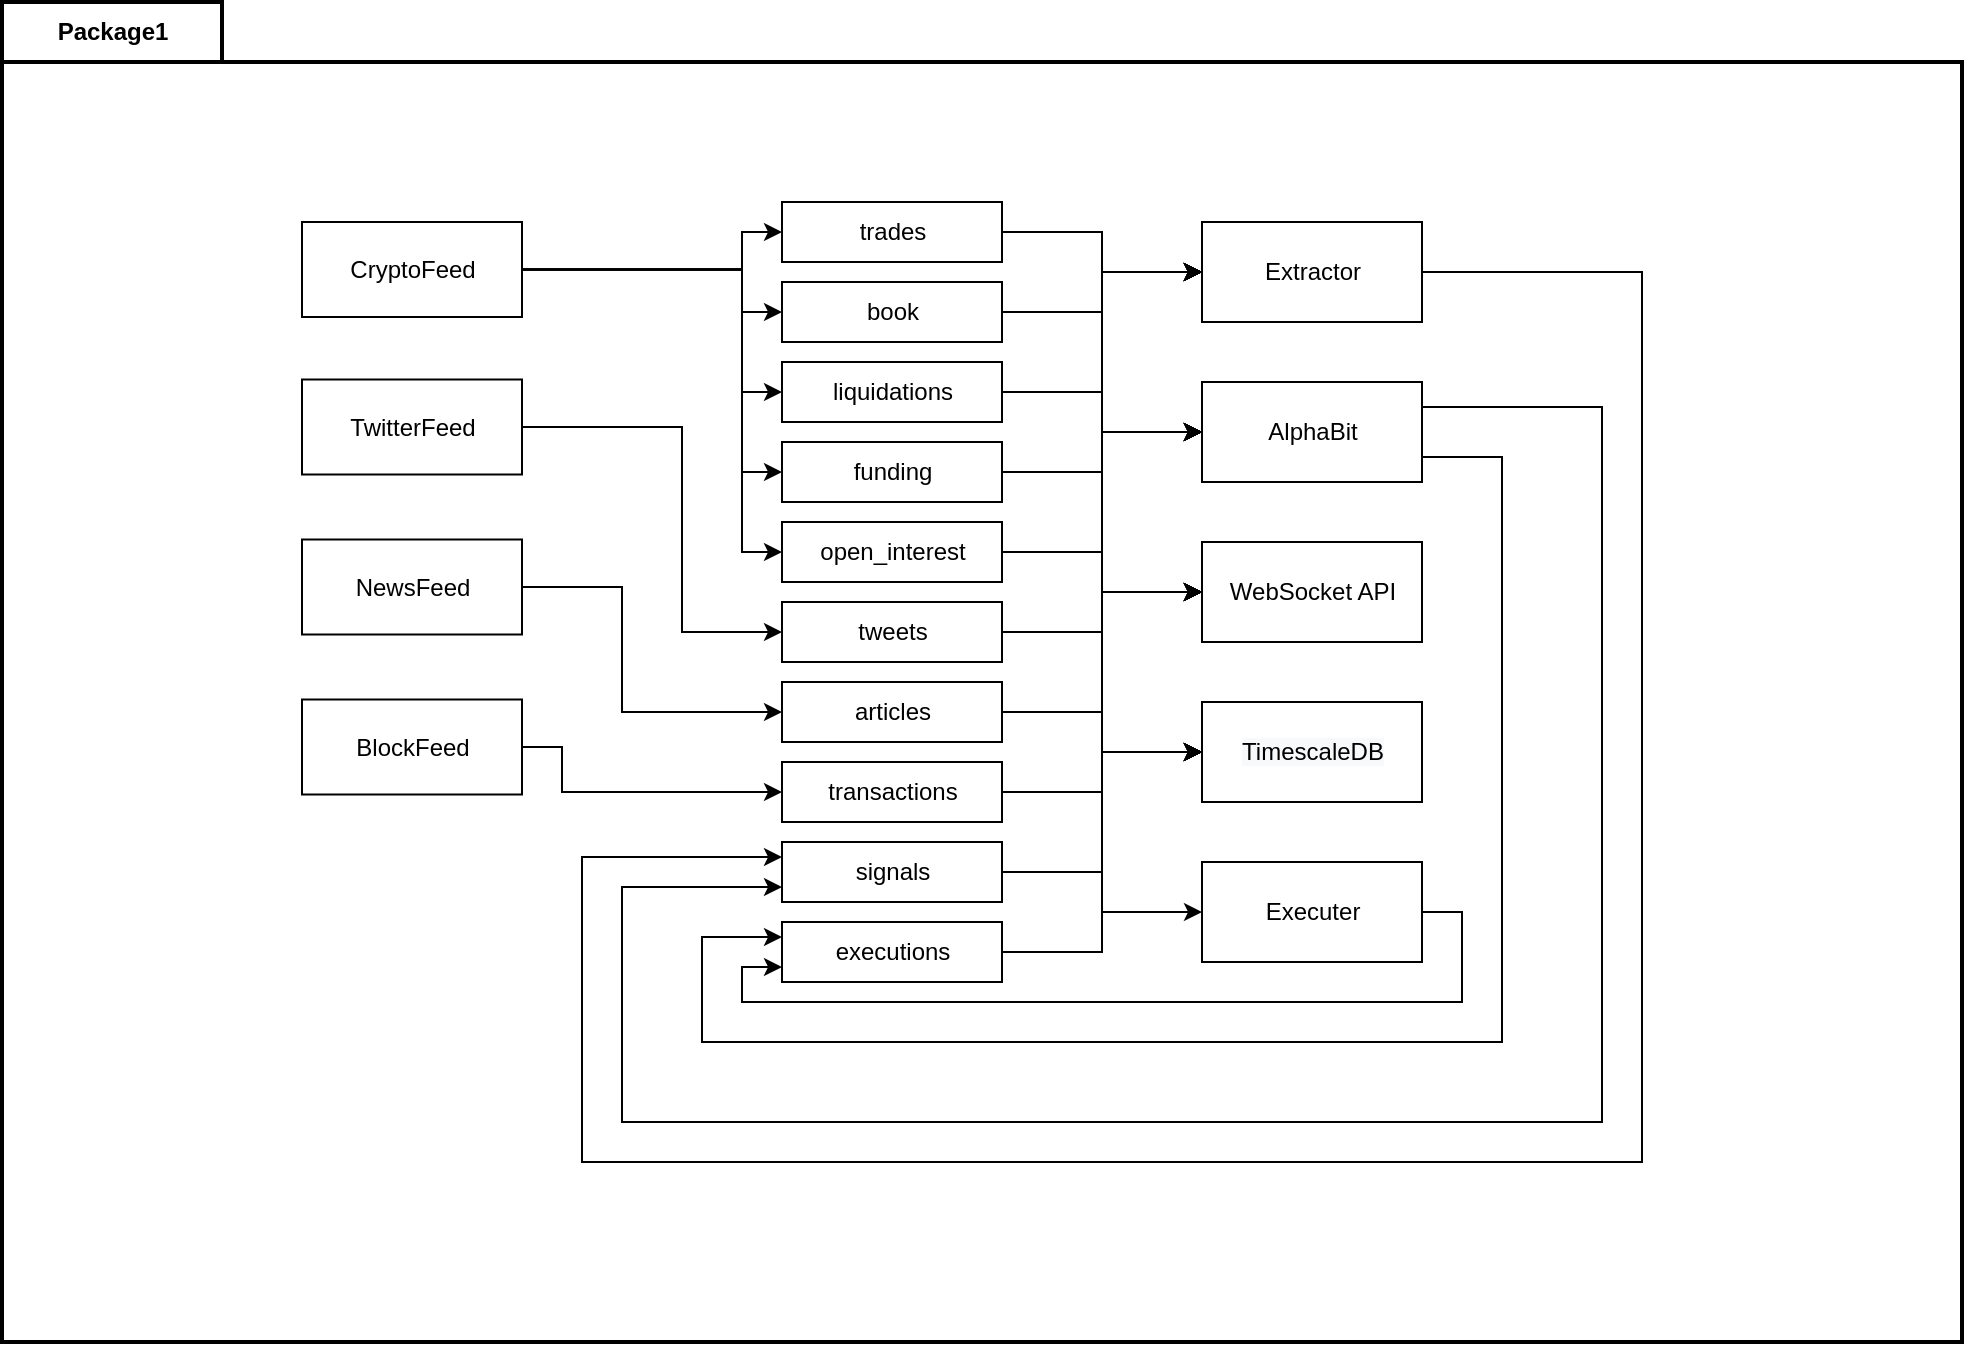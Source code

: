 <mxfile version="13.10.4" type="github">
  <diagram name="Page-1" id="b5b7bab2-c9e2-2cf4-8b2a-24fd1a2a6d21">
    <mxGraphModel dx="1972" dy="741" grid="1" gridSize="10" guides="1" tooltips="1" connect="1" arrows="1" fold="1" page="1" pageScale="1" pageWidth="827" pageHeight="1169" background="#ffffff" math="0" shadow="0">
      <root>
        <mxCell id="0" />
        <mxCell id="1" parent="0" />
        <mxCell id="SEqcekwWrwrfw8yZ3bpo-158" value="Package1" style="shape=folder;fontStyle=1;tabWidth=110;tabHeight=30;tabPosition=left;html=1;boundedLbl=1;labelInHeader=1;rounded=0;strokeColor=#000000;strokeWidth=2;fillColor=#FFFFFF;gradientColor=none;" vertex="1" parent="1">
          <mxGeometry x="-60" y="30" width="980" height="670" as="geometry" />
        </mxCell>
        <mxCell id="SEqcekwWrwrfw8yZ3bpo-76" value="" style="edgeStyle=orthogonalEdgeStyle;rounded=0;orthogonalLoop=1;jettySize=auto;html=1;entryX=0;entryY=0.5;entryDx=0;entryDy=0;" edge="1" parent="1" source="SEqcekwWrwrfw8yZ3bpo-44" target="SEqcekwWrwrfw8yZ3bpo-69">
          <mxGeometry relative="1" as="geometry">
            <mxPoint x="474" y="145" as="targetPoint" />
          </mxGeometry>
        </mxCell>
        <mxCell id="SEqcekwWrwrfw8yZ3bpo-78" value="" style="edgeStyle=orthogonalEdgeStyle;rounded=0;orthogonalLoop=1;jettySize=auto;html=1;entryX=0;entryY=0.5;entryDx=0;entryDy=0;" edge="1" parent="1" source="SEqcekwWrwrfw8yZ3bpo-36" target="SEqcekwWrwrfw8yZ3bpo-69">
          <mxGeometry relative="1" as="geometry">
            <mxPoint x="474" y="185" as="targetPoint" />
          </mxGeometry>
        </mxCell>
        <mxCell id="SEqcekwWrwrfw8yZ3bpo-80" value="" style="edgeStyle=orthogonalEdgeStyle;rounded=0;orthogonalLoop=1;jettySize=auto;html=1;entryX=0;entryY=0.5;entryDx=0;entryDy=0;" edge="1" parent="1" source="SEqcekwWrwrfw8yZ3bpo-59" target="SEqcekwWrwrfw8yZ3bpo-69">
          <mxGeometry relative="1" as="geometry">
            <mxPoint x="474" y="225" as="targetPoint" />
          </mxGeometry>
        </mxCell>
        <mxCell id="SEqcekwWrwrfw8yZ3bpo-82" value="" style="edgeStyle=orthogonalEdgeStyle;rounded=0;orthogonalLoop=1;jettySize=auto;html=1;entryX=0;entryY=0.5;entryDx=0;entryDy=0;" edge="1" parent="1" source="SEqcekwWrwrfw8yZ3bpo-60" target="SEqcekwWrwrfw8yZ3bpo-69">
          <mxGeometry relative="1" as="geometry">
            <mxPoint x="474" y="265" as="targetPoint" />
          </mxGeometry>
        </mxCell>
        <mxCell id="SEqcekwWrwrfw8yZ3bpo-84" value="" style="edgeStyle=orthogonalEdgeStyle;rounded=0;orthogonalLoop=1;jettySize=auto;html=1;entryX=0;entryY=0.5;entryDx=0;entryDy=0;" edge="1" parent="1" source="SEqcekwWrwrfw8yZ3bpo-61" target="SEqcekwWrwrfw8yZ3bpo-69">
          <mxGeometry relative="1" as="geometry">
            <mxPoint x="474" y="305" as="targetPoint" />
          </mxGeometry>
        </mxCell>
        <mxCell id="SEqcekwWrwrfw8yZ3bpo-86" value="" style="edgeStyle=orthogonalEdgeStyle;rounded=0;orthogonalLoop=1;jettySize=auto;html=1;entryX=0;entryY=0.5;entryDx=0;entryDy=0;" edge="1" parent="1" source="SEqcekwWrwrfw8yZ3bpo-37" target="SEqcekwWrwrfw8yZ3bpo-69">
          <mxGeometry relative="1" as="geometry">
            <mxPoint x="474" y="345" as="targetPoint" />
          </mxGeometry>
        </mxCell>
        <mxCell id="SEqcekwWrwrfw8yZ3bpo-88" value="" style="edgeStyle=orthogonalEdgeStyle;rounded=0;orthogonalLoop=1;jettySize=auto;html=1;entryX=0;entryY=0.5;entryDx=0;entryDy=0;" edge="1" parent="1" source="SEqcekwWrwrfw8yZ3bpo-38" target="SEqcekwWrwrfw8yZ3bpo-69">
          <mxGeometry relative="1" as="geometry">
            <mxPoint x="474" y="385" as="targetPoint" />
          </mxGeometry>
        </mxCell>
        <mxCell id="SEqcekwWrwrfw8yZ3bpo-90" value="" style="edgeStyle=orthogonalEdgeStyle;rounded=0;orthogonalLoop=1;jettySize=auto;html=1;entryX=0;entryY=0.5;entryDx=0;entryDy=0;" edge="1" parent="1" source="SEqcekwWrwrfw8yZ3bpo-39" target="SEqcekwWrwrfw8yZ3bpo-69">
          <mxGeometry relative="1" as="geometry">
            <mxPoint x="474" y="425" as="targetPoint" />
          </mxGeometry>
        </mxCell>
        <mxCell id="SEqcekwWrwrfw8yZ3bpo-92" value="" style="edgeStyle=orthogonalEdgeStyle;rounded=0;orthogonalLoop=1;jettySize=auto;html=1;entryX=0;entryY=0.5;entryDx=0;entryDy=0;" edge="1" parent="1" source="SEqcekwWrwrfw8yZ3bpo-41" target="SEqcekwWrwrfw8yZ3bpo-69">
          <mxGeometry relative="1" as="geometry">
            <mxPoint x="474" y="465" as="targetPoint" />
          </mxGeometry>
        </mxCell>
        <mxCell id="SEqcekwWrwrfw8yZ3bpo-96" value="" style="edgeStyle=orthogonalEdgeStyle;rounded=0;orthogonalLoop=1;jettySize=auto;html=1;entryX=0;entryY=0.5;entryDx=0;entryDy=0;" edge="1" parent="1" source="SEqcekwWrwrfw8yZ3bpo-71" target="SEqcekwWrwrfw8yZ3bpo-23">
          <mxGeometry relative="1" as="geometry">
            <mxPoint x="474" y="505" as="targetPoint" />
            <Array as="points">
              <mxPoint x="490" y="505" />
              <mxPoint x="490" y="485" />
            </Array>
          </mxGeometry>
        </mxCell>
        <mxCell id="SEqcekwWrwrfw8yZ3bpo-101" value="" style="edgeStyle=orthogonalEdgeStyle;rounded=0;orthogonalLoop=1;jettySize=auto;html=1;entryX=0;entryY=0.5;entryDx=0;entryDy=0;exitX=1;exitY=0.5;exitDx=0;exitDy=0;" edge="1" parent="1" source="SEqcekwWrwrfw8yZ3bpo-44" target="SEqcekwWrwrfw8yZ3bpo-68">
          <mxGeometry relative="1" as="geometry">
            <mxPoint x="404" y="155" as="sourcePoint" />
            <mxPoint x="630" y="255" as="targetPoint" />
          </mxGeometry>
        </mxCell>
        <mxCell id="SEqcekwWrwrfw8yZ3bpo-102" value="" style="edgeStyle=orthogonalEdgeStyle;rounded=0;orthogonalLoop=1;jettySize=auto;html=1;entryX=0;entryY=0.5;entryDx=0;entryDy=0;exitX=1;exitY=0.5;exitDx=0;exitDy=0;" edge="1" parent="1" source="SEqcekwWrwrfw8yZ3bpo-36" target="SEqcekwWrwrfw8yZ3bpo-68">
          <mxGeometry relative="1" as="geometry">
            <mxPoint x="414" y="165" as="sourcePoint" />
            <mxPoint x="640" y="265" as="targetPoint" />
          </mxGeometry>
        </mxCell>
        <mxCell id="SEqcekwWrwrfw8yZ3bpo-103" value="" style="edgeStyle=orthogonalEdgeStyle;rounded=0;orthogonalLoop=1;jettySize=auto;html=1;entryX=0;entryY=0.5;entryDx=0;entryDy=0;exitX=1;exitY=0.5;exitDx=0;exitDy=0;" edge="1" parent="1" source="SEqcekwWrwrfw8yZ3bpo-59" target="SEqcekwWrwrfw8yZ3bpo-68">
          <mxGeometry relative="1" as="geometry">
            <mxPoint x="470" y="240" as="sourcePoint" />
            <mxPoint x="650" y="275" as="targetPoint" />
          </mxGeometry>
        </mxCell>
        <mxCell id="SEqcekwWrwrfw8yZ3bpo-104" value="" style="edgeStyle=orthogonalEdgeStyle;rounded=0;orthogonalLoop=1;jettySize=auto;html=1;entryX=0;entryY=0.5;entryDx=0;entryDy=0;exitX=1;exitY=0.5;exitDx=0;exitDy=0;" edge="1" parent="1" source="SEqcekwWrwrfw8yZ3bpo-60" target="SEqcekwWrwrfw8yZ3bpo-68">
          <mxGeometry relative="1" as="geometry">
            <mxPoint x="434" y="185" as="sourcePoint" />
            <mxPoint x="660" y="285" as="targetPoint" />
          </mxGeometry>
        </mxCell>
        <mxCell id="SEqcekwWrwrfw8yZ3bpo-105" value="" style="edgeStyle=orthogonalEdgeStyle;rounded=0;orthogonalLoop=1;jettySize=auto;html=1;entryX=0;entryY=0.5;entryDx=0;entryDy=0;exitX=1;exitY=0.5;exitDx=0;exitDy=0;" edge="1" parent="1" source="SEqcekwWrwrfw8yZ3bpo-61" target="SEqcekwWrwrfw8yZ3bpo-68">
          <mxGeometry relative="1" as="geometry">
            <mxPoint x="444" y="195" as="sourcePoint" />
            <mxPoint x="670" y="295" as="targetPoint" />
          </mxGeometry>
        </mxCell>
        <mxCell id="SEqcekwWrwrfw8yZ3bpo-106" value="" style="edgeStyle=orthogonalEdgeStyle;rounded=0;orthogonalLoop=1;jettySize=auto;html=1;entryX=0;entryY=0.5;entryDx=0;entryDy=0;exitX=1;exitY=0.5;exitDx=0;exitDy=0;" edge="1" parent="1" source="SEqcekwWrwrfw8yZ3bpo-37" target="SEqcekwWrwrfw8yZ3bpo-68">
          <mxGeometry relative="1" as="geometry">
            <mxPoint x="454" y="205" as="sourcePoint" />
            <mxPoint x="680" y="305" as="targetPoint" />
          </mxGeometry>
        </mxCell>
        <mxCell id="SEqcekwWrwrfw8yZ3bpo-107" value="" style="edgeStyle=orthogonalEdgeStyle;rounded=0;orthogonalLoop=1;jettySize=auto;html=1;entryX=0;entryY=0.5;entryDx=0;entryDy=0;exitX=1;exitY=0.5;exitDx=0;exitDy=0;" edge="1" parent="1" source="SEqcekwWrwrfw8yZ3bpo-37" target="SEqcekwWrwrfw8yZ3bpo-68">
          <mxGeometry relative="1" as="geometry">
            <mxPoint x="540" y="360" as="sourcePoint" />
            <mxPoint x="690" y="315" as="targetPoint" />
          </mxGeometry>
        </mxCell>
        <mxCell id="SEqcekwWrwrfw8yZ3bpo-108" value="" style="edgeStyle=orthogonalEdgeStyle;rounded=0;orthogonalLoop=1;jettySize=auto;html=1;entryX=0;entryY=0.5;entryDx=0;entryDy=0;exitX=1;exitY=0.5;exitDx=0;exitDy=0;" edge="1" parent="1" source="SEqcekwWrwrfw8yZ3bpo-38" target="SEqcekwWrwrfw8yZ3bpo-68">
          <mxGeometry relative="1" as="geometry">
            <mxPoint x="474" y="225" as="sourcePoint" />
            <mxPoint x="700" y="325" as="targetPoint" />
          </mxGeometry>
        </mxCell>
        <mxCell id="SEqcekwWrwrfw8yZ3bpo-109" value="" style="edgeStyle=orthogonalEdgeStyle;rounded=0;orthogonalLoop=1;jettySize=auto;html=1;entryX=0;entryY=0.5;entryDx=0;entryDy=0;exitX=1;exitY=0.5;exitDx=0;exitDy=0;" edge="1" parent="1" source="SEqcekwWrwrfw8yZ3bpo-39" target="SEqcekwWrwrfw8yZ3bpo-68">
          <mxGeometry relative="1" as="geometry">
            <mxPoint x="484" y="235" as="sourcePoint" />
            <mxPoint x="710" y="335" as="targetPoint" />
          </mxGeometry>
        </mxCell>
        <mxCell id="SEqcekwWrwrfw8yZ3bpo-110" value="" style="edgeStyle=orthogonalEdgeStyle;rounded=0;orthogonalLoop=1;jettySize=auto;html=1;entryX=0;entryY=0.5;entryDx=0;entryDy=0;exitX=1;exitY=0.5;exitDx=0;exitDy=0;" edge="1" parent="1" source="SEqcekwWrwrfw8yZ3bpo-41" target="SEqcekwWrwrfw8yZ3bpo-68">
          <mxGeometry relative="1" as="geometry">
            <mxPoint x="404" y="435" as="sourcePoint" />
            <mxPoint x="630" y="175" as="targetPoint" />
          </mxGeometry>
        </mxCell>
        <mxCell id="SEqcekwWrwrfw8yZ3bpo-111" value="" style="edgeStyle=orthogonalEdgeStyle;rounded=0;orthogonalLoop=1;jettySize=auto;html=1;entryX=0;entryY=0.5;entryDx=0;entryDy=0;exitX=1;exitY=0.5;exitDx=0;exitDy=0;" edge="1" parent="1" source="SEqcekwWrwrfw8yZ3bpo-44" target="SEqcekwWrwrfw8yZ3bpo-31">
          <mxGeometry relative="1" as="geometry">
            <mxPoint x="404" y="155" as="sourcePoint" />
            <mxPoint x="630" y="175" as="targetPoint" />
          </mxGeometry>
        </mxCell>
        <mxCell id="SEqcekwWrwrfw8yZ3bpo-112" value="" style="edgeStyle=orthogonalEdgeStyle;rounded=0;orthogonalLoop=1;jettySize=auto;html=1;entryX=0;entryY=0.5;entryDx=0;entryDy=0;exitX=1;exitY=0.5;exitDx=0;exitDy=0;" edge="1" parent="1" source="SEqcekwWrwrfw8yZ3bpo-36" target="SEqcekwWrwrfw8yZ3bpo-31">
          <mxGeometry relative="1" as="geometry">
            <mxPoint x="414" y="165" as="sourcePoint" />
            <mxPoint x="640" y="185" as="targetPoint" />
          </mxGeometry>
        </mxCell>
        <mxCell id="SEqcekwWrwrfw8yZ3bpo-113" value="" style="edgeStyle=orthogonalEdgeStyle;rounded=0;orthogonalLoop=1;jettySize=auto;html=1;entryX=0;entryY=0.5;entryDx=0;entryDy=0;exitX=1;exitY=0.5;exitDx=0;exitDy=0;" edge="1" parent="1" source="SEqcekwWrwrfw8yZ3bpo-59" target="SEqcekwWrwrfw8yZ3bpo-31">
          <mxGeometry relative="1" as="geometry">
            <mxPoint x="424" y="175" as="sourcePoint" />
            <mxPoint x="650" y="195" as="targetPoint" />
          </mxGeometry>
        </mxCell>
        <mxCell id="SEqcekwWrwrfw8yZ3bpo-114" value="" style="edgeStyle=orthogonalEdgeStyle;rounded=0;orthogonalLoop=1;jettySize=auto;html=1;entryX=0;entryY=0.5;entryDx=0;entryDy=0;exitX=1;exitY=0.5;exitDx=0;exitDy=0;" edge="1" parent="1" source="SEqcekwWrwrfw8yZ3bpo-60" target="SEqcekwWrwrfw8yZ3bpo-31">
          <mxGeometry relative="1" as="geometry">
            <mxPoint x="434" y="185" as="sourcePoint" />
            <mxPoint x="660" y="205" as="targetPoint" />
          </mxGeometry>
        </mxCell>
        <mxCell id="SEqcekwWrwrfw8yZ3bpo-115" value="" style="edgeStyle=orthogonalEdgeStyle;rounded=0;orthogonalLoop=1;jettySize=auto;html=1;entryX=0;entryY=0.5;entryDx=0;entryDy=0;exitX=1;exitY=0.5;exitDx=0;exitDy=0;" edge="1" parent="1" source="SEqcekwWrwrfw8yZ3bpo-61" target="SEqcekwWrwrfw8yZ3bpo-31">
          <mxGeometry relative="1" as="geometry">
            <mxPoint x="444" y="195" as="sourcePoint" />
            <mxPoint x="670" y="215" as="targetPoint" />
          </mxGeometry>
        </mxCell>
        <mxCell id="SEqcekwWrwrfw8yZ3bpo-116" value="" style="edgeStyle=orthogonalEdgeStyle;rounded=0;orthogonalLoop=1;jettySize=auto;html=1;entryX=0;entryY=0.5;entryDx=0;entryDy=0;exitX=1;exitY=0.5;exitDx=0;exitDy=0;" edge="1" parent="1" source="SEqcekwWrwrfw8yZ3bpo-37" target="SEqcekwWrwrfw8yZ3bpo-31">
          <mxGeometry relative="1" as="geometry">
            <mxPoint x="454" y="205" as="sourcePoint" />
            <mxPoint x="680" y="225" as="targetPoint" />
          </mxGeometry>
        </mxCell>
        <mxCell id="SEqcekwWrwrfw8yZ3bpo-117" value="" style="edgeStyle=orthogonalEdgeStyle;rounded=0;orthogonalLoop=1;jettySize=auto;html=1;entryX=0;entryY=0.5;entryDx=0;entryDy=0;exitX=1;exitY=0.5;exitDx=0;exitDy=0;" edge="1" parent="1" source="SEqcekwWrwrfw8yZ3bpo-38" target="SEqcekwWrwrfw8yZ3bpo-31">
          <mxGeometry relative="1" as="geometry">
            <mxPoint x="464" y="215" as="sourcePoint" />
            <mxPoint x="690" y="235" as="targetPoint" />
          </mxGeometry>
        </mxCell>
        <mxCell id="SEqcekwWrwrfw8yZ3bpo-118" value="" style="edgeStyle=orthogonalEdgeStyle;rounded=0;orthogonalLoop=1;jettySize=auto;html=1;entryX=0;entryY=0.5;entryDx=0;entryDy=0;exitX=1;exitY=0.5;exitDx=0;exitDy=0;" edge="1" parent="1" source="SEqcekwWrwrfw8yZ3bpo-39" target="SEqcekwWrwrfw8yZ3bpo-31">
          <mxGeometry relative="1" as="geometry">
            <mxPoint x="474" y="225" as="sourcePoint" />
            <mxPoint x="700" y="245" as="targetPoint" />
          </mxGeometry>
        </mxCell>
        <mxCell id="SEqcekwWrwrfw8yZ3bpo-119" value="" style="edgeStyle=orthogonalEdgeStyle;rounded=0;orthogonalLoop=1;jettySize=auto;html=1;entryX=0;entryY=0.5;entryDx=0;entryDy=0;exitX=1;exitY=0.5;exitDx=0;exitDy=0;" edge="1" parent="1" source="SEqcekwWrwrfw8yZ3bpo-41" target="SEqcekwWrwrfw8yZ3bpo-31">
          <mxGeometry relative="1" as="geometry">
            <mxPoint x="484" y="235" as="sourcePoint" />
            <mxPoint x="710" y="255" as="targetPoint" />
          </mxGeometry>
        </mxCell>
        <mxCell id="SEqcekwWrwrfw8yZ3bpo-120" value="" style="edgeStyle=orthogonalEdgeStyle;rounded=0;orthogonalLoop=1;jettySize=auto;html=1;entryX=0;entryY=0.5;entryDx=0;entryDy=0;exitX=1;exitY=0.5;exitDx=0;exitDy=0;" edge="1" parent="1" source="SEqcekwWrwrfw8yZ3bpo-41" target="SEqcekwWrwrfw8yZ3bpo-22">
          <mxGeometry relative="1" as="geometry">
            <mxPoint x="404" y="475" as="sourcePoint" />
            <mxPoint x="630" y="335" as="targetPoint" />
          </mxGeometry>
        </mxCell>
        <mxCell id="SEqcekwWrwrfw8yZ3bpo-121" value="" style="edgeStyle=orthogonalEdgeStyle;rounded=0;orthogonalLoop=1;jettySize=auto;html=1;entryX=0;entryY=0.5;entryDx=0;entryDy=0;exitX=1;exitY=0.5;exitDx=0;exitDy=0;" edge="1" parent="1" source="SEqcekwWrwrfw8yZ3bpo-39" target="SEqcekwWrwrfw8yZ3bpo-22">
          <mxGeometry relative="1" as="geometry">
            <mxPoint x="414" y="485" as="sourcePoint" />
            <mxPoint x="640" y="345" as="targetPoint" />
          </mxGeometry>
        </mxCell>
        <mxCell id="SEqcekwWrwrfw8yZ3bpo-122" value="" style="edgeStyle=orthogonalEdgeStyle;rounded=0;orthogonalLoop=1;jettySize=auto;html=1;entryX=0;entryY=0.5;entryDx=0;entryDy=0;exitX=1;exitY=0.5;exitDx=0;exitDy=0;" edge="1" parent="1" source="SEqcekwWrwrfw8yZ3bpo-38" target="SEqcekwWrwrfw8yZ3bpo-22">
          <mxGeometry relative="1" as="geometry">
            <mxPoint x="424" y="495" as="sourcePoint" />
            <mxPoint x="650" y="355" as="targetPoint" />
          </mxGeometry>
        </mxCell>
        <mxCell id="SEqcekwWrwrfw8yZ3bpo-123" value="" style="edgeStyle=orthogonalEdgeStyle;rounded=0;orthogonalLoop=1;jettySize=auto;html=1;entryX=0;entryY=0.5;entryDx=0;entryDy=0;exitX=1;exitY=0.5;exitDx=0;exitDy=0;" edge="1" parent="1" source="SEqcekwWrwrfw8yZ3bpo-37" target="SEqcekwWrwrfw8yZ3bpo-22">
          <mxGeometry relative="1" as="geometry">
            <mxPoint x="434" y="505" as="sourcePoint" />
            <mxPoint x="660" y="365" as="targetPoint" />
          </mxGeometry>
        </mxCell>
        <mxCell id="SEqcekwWrwrfw8yZ3bpo-124" value="" style="edgeStyle=orthogonalEdgeStyle;rounded=0;orthogonalLoop=1;jettySize=auto;html=1;entryX=0;entryY=0.5;entryDx=0;entryDy=0;exitX=1;exitY=0.5;exitDx=0;exitDy=0;" edge="1" parent="1" source="SEqcekwWrwrfw8yZ3bpo-61" target="SEqcekwWrwrfw8yZ3bpo-22">
          <mxGeometry relative="1" as="geometry">
            <mxPoint x="444" y="515" as="sourcePoint" />
            <mxPoint x="670" y="375" as="targetPoint" />
          </mxGeometry>
        </mxCell>
        <mxCell id="SEqcekwWrwrfw8yZ3bpo-125" value="" style="edgeStyle=orthogonalEdgeStyle;rounded=0;orthogonalLoop=1;jettySize=auto;html=1;entryX=0;entryY=0.5;entryDx=0;entryDy=0;exitX=1;exitY=0.5;exitDx=0;exitDy=0;" edge="1" parent="1" source="SEqcekwWrwrfw8yZ3bpo-60" target="SEqcekwWrwrfw8yZ3bpo-22">
          <mxGeometry relative="1" as="geometry">
            <mxPoint x="454" y="525" as="sourcePoint" />
            <mxPoint x="680" y="385" as="targetPoint" />
          </mxGeometry>
        </mxCell>
        <mxCell id="SEqcekwWrwrfw8yZ3bpo-126" value="" style="edgeStyle=orthogonalEdgeStyle;rounded=0;orthogonalLoop=1;jettySize=auto;html=1;entryX=0;entryY=0.5;entryDx=0;entryDy=0;exitX=1;exitY=0.5;exitDx=0;exitDy=0;" edge="1" parent="1" source="SEqcekwWrwrfw8yZ3bpo-59" target="SEqcekwWrwrfw8yZ3bpo-22">
          <mxGeometry relative="1" as="geometry">
            <mxPoint x="464" y="535" as="sourcePoint" />
            <mxPoint x="690" y="395" as="targetPoint" />
          </mxGeometry>
        </mxCell>
        <mxCell id="SEqcekwWrwrfw8yZ3bpo-127" value="" style="edgeStyle=orthogonalEdgeStyle;rounded=0;orthogonalLoop=1;jettySize=auto;html=1;entryX=0;entryY=0.5;entryDx=0;entryDy=0;exitX=1;exitY=0.5;exitDx=0;exitDy=0;" edge="1" parent="1" source="SEqcekwWrwrfw8yZ3bpo-36" target="SEqcekwWrwrfw8yZ3bpo-22">
          <mxGeometry relative="1" as="geometry">
            <mxPoint x="474" y="545" as="sourcePoint" />
            <mxPoint x="700" y="405" as="targetPoint" />
          </mxGeometry>
        </mxCell>
        <mxCell id="SEqcekwWrwrfw8yZ3bpo-128" value="" style="edgeStyle=orthogonalEdgeStyle;rounded=0;orthogonalLoop=1;jettySize=auto;html=1;entryX=0;entryY=0.5;entryDx=0;entryDy=0;exitX=1;exitY=0.5;exitDx=0;exitDy=0;" edge="1" parent="1" source="SEqcekwWrwrfw8yZ3bpo-44" target="SEqcekwWrwrfw8yZ3bpo-22">
          <mxGeometry relative="1" as="geometry">
            <mxPoint x="484" y="555" as="sourcePoint" />
            <mxPoint x="710" y="415" as="targetPoint" />
          </mxGeometry>
        </mxCell>
        <mxCell id="SEqcekwWrwrfw8yZ3bpo-132" value="" style="edgeStyle=orthogonalEdgeStyle;rounded=0;orthogonalLoop=1;jettySize=auto;html=1;entryX=0;entryY=0.25;entryDx=0;entryDy=0;" edge="1" parent="1" source="SEqcekwWrwrfw8yZ3bpo-68" target="SEqcekwWrwrfw8yZ3bpo-41">
          <mxGeometry relative="1" as="geometry">
            <mxPoint x="810" y="165" as="targetPoint" />
            <Array as="points">
              <mxPoint x="760" y="165" />
              <mxPoint x="760" y="610" />
              <mxPoint x="230" y="610" />
              <mxPoint x="230" y="458" />
            </Array>
          </mxGeometry>
        </mxCell>
        <mxCell id="SEqcekwWrwrfw8yZ3bpo-133" value="" style="edgeStyle=orthogonalEdgeStyle;rounded=0;orthogonalLoop=1;jettySize=auto;html=1;entryX=0;entryY=0.75;entryDx=0;entryDy=0;exitX=1;exitY=0.25;exitDx=0;exitDy=0;" edge="1" parent="1" source="SEqcekwWrwrfw8yZ3bpo-69" target="SEqcekwWrwrfw8yZ3bpo-41">
          <mxGeometry relative="1" as="geometry">
            <mxPoint x="740" y="255" as="sourcePoint" />
            <mxPoint x="294" y="515" as="targetPoint" />
            <Array as="points">
              <mxPoint x="740" y="233" />
              <mxPoint x="740" y="590" />
              <mxPoint x="250" y="590" />
              <mxPoint x="250" y="473" />
            </Array>
          </mxGeometry>
        </mxCell>
        <mxCell id="SEqcekwWrwrfw8yZ3bpo-134" value="" style="edgeStyle=orthogonalEdgeStyle;rounded=0;orthogonalLoop=1;jettySize=auto;html=1;entryX=0;entryY=0.5;entryDx=0;entryDy=0;" edge="1" parent="1" source="SEqcekwWrwrfw8yZ3bpo-15" target="SEqcekwWrwrfw8yZ3bpo-44">
          <mxGeometry relative="1" as="geometry">
            <Array as="points">
              <mxPoint x="310" y="164" />
              <mxPoint x="310" y="145" />
            </Array>
          </mxGeometry>
        </mxCell>
        <mxCell id="SEqcekwWrwrfw8yZ3bpo-135" value="" style="edgeStyle=orthogonalEdgeStyle;rounded=0;orthogonalLoop=1;jettySize=auto;html=1;entryX=0;entryY=0.5;entryDx=0;entryDy=0;exitX=1;exitY=0.5;exitDx=0;exitDy=0;" edge="1" parent="1" source="SEqcekwWrwrfw8yZ3bpo-15" target="SEqcekwWrwrfw8yZ3bpo-36">
          <mxGeometry relative="1" as="geometry">
            <mxPoint x="160" y="176.3" as="sourcePoint" />
            <mxPoint x="294" y="155" as="targetPoint" />
            <Array as="points">
              <mxPoint x="310" y="164" />
              <mxPoint x="310" y="185" />
            </Array>
          </mxGeometry>
        </mxCell>
        <mxCell id="SEqcekwWrwrfw8yZ3bpo-136" value="" style="edgeStyle=orthogonalEdgeStyle;rounded=0;orthogonalLoop=1;jettySize=auto;html=1;entryX=0;entryY=0.5;entryDx=0;entryDy=0;exitX=1;exitY=0.5;exitDx=0;exitDy=0;" edge="1" parent="1" source="SEqcekwWrwrfw8yZ3bpo-15" target="SEqcekwWrwrfw8yZ3bpo-59">
          <mxGeometry relative="1" as="geometry">
            <mxPoint x="170" y="186.3" as="sourcePoint" />
            <mxPoint x="304" y="165" as="targetPoint" />
            <Array as="points">
              <mxPoint x="310" y="164" />
              <mxPoint x="310" y="225" />
            </Array>
          </mxGeometry>
        </mxCell>
        <mxCell id="SEqcekwWrwrfw8yZ3bpo-137" value="" style="edgeStyle=orthogonalEdgeStyle;rounded=0;orthogonalLoop=1;jettySize=auto;html=1;entryX=0;entryY=0.5;entryDx=0;entryDy=0;exitX=1;exitY=0.5;exitDx=0;exitDy=0;" edge="1" parent="1" source="SEqcekwWrwrfw8yZ3bpo-15" target="SEqcekwWrwrfw8yZ3bpo-60">
          <mxGeometry relative="1" as="geometry">
            <mxPoint x="180" y="196.3" as="sourcePoint" />
            <mxPoint x="314" y="175" as="targetPoint" />
            <Array as="points">
              <mxPoint x="310" y="164" />
              <mxPoint x="310" y="265" />
            </Array>
          </mxGeometry>
        </mxCell>
        <mxCell id="SEqcekwWrwrfw8yZ3bpo-138" value="" style="edgeStyle=orthogonalEdgeStyle;rounded=0;orthogonalLoop=1;jettySize=auto;html=1;entryX=0;entryY=0.5;entryDx=0;entryDy=0;exitX=1;exitY=0.5;exitDx=0;exitDy=0;" edge="1" parent="1" source="SEqcekwWrwrfw8yZ3bpo-15" target="SEqcekwWrwrfw8yZ3bpo-61">
          <mxGeometry relative="1" as="geometry">
            <mxPoint x="190" y="206.3" as="sourcePoint" />
            <mxPoint x="324" y="185" as="targetPoint" />
            <Array as="points">
              <mxPoint x="310" y="164" />
              <mxPoint x="310" y="305" />
            </Array>
          </mxGeometry>
        </mxCell>
        <mxCell id="SEqcekwWrwrfw8yZ3bpo-141" value="" style="edgeStyle=orthogonalEdgeStyle;rounded=0;orthogonalLoop=1;jettySize=auto;html=1;entryX=0;entryY=0.5;entryDx=0;entryDy=0;" edge="1" parent="1" source="SEqcekwWrwrfw8yZ3bpo-17" target="SEqcekwWrwrfw8yZ3bpo-37">
          <mxGeometry relative="1" as="geometry">
            <Array as="points">
              <mxPoint x="280" y="243" />
              <mxPoint x="280" y="345" />
            </Array>
          </mxGeometry>
        </mxCell>
        <mxCell id="SEqcekwWrwrfw8yZ3bpo-142" value="" style="edgeStyle=orthogonalEdgeStyle;rounded=0;orthogonalLoop=1;jettySize=auto;html=1;entryX=0;entryY=0.5;entryDx=0;entryDy=0;" edge="1" parent="1" source="SEqcekwWrwrfw8yZ3bpo-16" target="SEqcekwWrwrfw8yZ3bpo-38">
          <mxGeometry relative="1" as="geometry">
            <Array as="points">
              <mxPoint x="250" y="323" />
              <mxPoint x="250" y="385" />
            </Array>
          </mxGeometry>
        </mxCell>
        <mxCell id="SEqcekwWrwrfw8yZ3bpo-16" value="NewsFeed" style="html=1;" vertex="1" parent="1">
          <mxGeometry x="90" y="298.75" width="110" height="47.5" as="geometry" />
        </mxCell>
        <mxCell id="SEqcekwWrwrfw8yZ3bpo-15" value="CryptoFeed" style="html=1;" vertex="1" parent="1">
          <mxGeometry x="90" y="140" width="110" height="47.5" as="geometry" />
        </mxCell>
        <mxCell id="SEqcekwWrwrfw8yZ3bpo-17" value="TwitterFeed" style="html=1;" vertex="1" parent="1">
          <mxGeometry x="90" y="218.75" width="110" height="47.5" as="geometry" />
        </mxCell>
        <mxCell id="SEqcekwWrwrfw8yZ3bpo-144" value="" style="edgeStyle=orthogonalEdgeStyle;rounded=0;orthogonalLoop=1;jettySize=auto;html=1;entryX=0;entryY=0.5;entryDx=0;entryDy=0;" edge="1" parent="1" source="SEqcekwWrwrfw8yZ3bpo-43" target="SEqcekwWrwrfw8yZ3bpo-39">
          <mxGeometry relative="1" as="geometry">
            <mxPoint x="230" y="405" as="targetPoint" />
            <Array as="points">
              <mxPoint x="220" y="403" />
              <mxPoint x="220" y="425" />
            </Array>
          </mxGeometry>
        </mxCell>
        <mxCell id="SEqcekwWrwrfw8yZ3bpo-43" value="BlockFeed" style="html=1;" vertex="1" parent="1">
          <mxGeometry x="90" y="378.75" width="110" height="47.5" as="geometry" />
        </mxCell>
        <mxCell id="SEqcekwWrwrfw8yZ3bpo-145" value="" style="group" vertex="1" connectable="0" parent="1">
          <mxGeometry x="330" y="130" width="110" height="390" as="geometry" />
        </mxCell>
        <mxCell id="SEqcekwWrwrfw8yZ3bpo-36" value="book" style="html=1;container=0;" vertex="1" parent="SEqcekwWrwrfw8yZ3bpo-145">
          <mxGeometry y="40" width="110" height="30" as="geometry" />
        </mxCell>
        <mxCell id="SEqcekwWrwrfw8yZ3bpo-37" value="tweets" style="html=1;container=0;" vertex="1" parent="SEqcekwWrwrfw8yZ3bpo-145">
          <mxGeometry y="200" width="110" height="30" as="geometry" />
        </mxCell>
        <mxCell id="SEqcekwWrwrfw8yZ3bpo-38" value="articles" style="html=1;container=0;" vertex="1" parent="SEqcekwWrwrfw8yZ3bpo-145">
          <mxGeometry y="240" width="110" height="30" as="geometry" />
        </mxCell>
        <mxCell id="SEqcekwWrwrfw8yZ3bpo-39" value="transactions" style="html=1;container=0;" vertex="1" parent="SEqcekwWrwrfw8yZ3bpo-145">
          <mxGeometry y="280" width="110" height="30" as="geometry" />
        </mxCell>
        <mxCell id="SEqcekwWrwrfw8yZ3bpo-41" value="signals" style="html=1;container=0;" vertex="1" parent="SEqcekwWrwrfw8yZ3bpo-145">
          <mxGeometry y="320" width="110" height="30" as="geometry" />
        </mxCell>
        <mxCell id="SEqcekwWrwrfw8yZ3bpo-44" value="trades" style="html=1;container=0;" vertex="1" parent="SEqcekwWrwrfw8yZ3bpo-145">
          <mxGeometry width="110" height="30" as="geometry" />
        </mxCell>
        <mxCell id="SEqcekwWrwrfw8yZ3bpo-59" value="liquidations" style="html=1;container=0;" vertex="1" parent="SEqcekwWrwrfw8yZ3bpo-145">
          <mxGeometry y="80" width="110" height="30" as="geometry" />
        </mxCell>
        <mxCell id="SEqcekwWrwrfw8yZ3bpo-60" value="funding" style="html=1;container=0;" vertex="1" parent="SEqcekwWrwrfw8yZ3bpo-145">
          <mxGeometry y="120" width="110" height="30" as="geometry" />
        </mxCell>
        <mxCell id="SEqcekwWrwrfw8yZ3bpo-61" value="open_interest" style="html=1;container=0;" vertex="1" parent="SEqcekwWrwrfw8yZ3bpo-145">
          <mxGeometry y="160" width="110" height="30" as="geometry" />
        </mxCell>
        <mxCell id="SEqcekwWrwrfw8yZ3bpo-71" value="executions" style="html=1;container=0;" vertex="1" parent="SEqcekwWrwrfw8yZ3bpo-145">
          <mxGeometry y="360" width="110" height="30" as="geometry" />
        </mxCell>
        <mxCell id="SEqcekwWrwrfw8yZ3bpo-147" value="" style="group" vertex="1" connectable="0" parent="1">
          <mxGeometry x="540" y="140" width="110" height="370" as="geometry" />
        </mxCell>
        <mxCell id="SEqcekwWrwrfw8yZ3bpo-22" value="&lt;meta charset=&quot;utf-8&quot;&gt;&lt;span style=&quot;color: rgb(0, 0, 0); font-family: helvetica; font-size: 12px; font-style: normal; font-weight: 400; letter-spacing: normal; text-align: center; text-indent: 0px; text-transform: none; word-spacing: 0px; background-color: rgb(248, 249, 250); display: inline; float: none;&quot;&gt;TimescaleDB&lt;/span&gt;" style="html=1;container=0;" vertex="1" parent="SEqcekwWrwrfw8yZ3bpo-147">
          <mxGeometry y="240" width="110" height="50" as="geometry" />
        </mxCell>
        <mxCell id="SEqcekwWrwrfw8yZ3bpo-23" value="Executer" style="html=1;container=0;" vertex="1" parent="SEqcekwWrwrfw8yZ3bpo-147">
          <mxGeometry y="320" width="110" height="50" as="geometry" />
        </mxCell>
        <mxCell id="SEqcekwWrwrfw8yZ3bpo-31" value="WebSocket API" style="html=1;container=0;" vertex="1" parent="SEqcekwWrwrfw8yZ3bpo-147">
          <mxGeometry y="160" width="110" height="50" as="geometry" />
        </mxCell>
        <mxCell id="SEqcekwWrwrfw8yZ3bpo-68" value="Extractor" style="html=1;container=0;" vertex="1" parent="SEqcekwWrwrfw8yZ3bpo-147">
          <mxGeometry width="110" height="50" as="geometry" />
        </mxCell>
        <mxCell id="SEqcekwWrwrfw8yZ3bpo-69" value="AlphaBit" style="html=1;container=0;" vertex="1" parent="SEqcekwWrwrfw8yZ3bpo-147">
          <mxGeometry y="80" width="110" height="50" as="geometry" />
        </mxCell>
        <mxCell id="SEqcekwWrwrfw8yZ3bpo-149" style="edgeStyle=orthogonalEdgeStyle;rounded=0;orthogonalLoop=1;jettySize=auto;html=1;exitX=1;exitY=0.5;exitDx=0;exitDy=0;entryX=0;entryY=0.5;entryDx=0;entryDy=0;" edge="1" parent="1" source="SEqcekwWrwrfw8yZ3bpo-71" target="SEqcekwWrwrfw8yZ3bpo-69">
          <mxGeometry relative="1" as="geometry">
            <mxPoint x="580" y="210" as="targetPoint" />
            <Array as="points">
              <mxPoint x="490" y="505" />
              <mxPoint x="490" y="245" />
            </Array>
          </mxGeometry>
        </mxCell>
        <mxCell id="SEqcekwWrwrfw8yZ3bpo-151" style="edgeStyle=orthogonalEdgeStyle;rounded=0;orthogonalLoop=1;jettySize=auto;html=1;exitX=1;exitY=0.5;exitDx=0;exitDy=0;entryX=0;entryY=0.5;entryDx=0;entryDy=0;" edge="1" parent="1" source="SEqcekwWrwrfw8yZ3bpo-71" target="SEqcekwWrwrfw8yZ3bpo-22">
          <mxGeometry relative="1" as="geometry" />
        </mxCell>
        <mxCell id="SEqcekwWrwrfw8yZ3bpo-152" style="edgeStyle=orthogonalEdgeStyle;rounded=0;orthogonalLoop=1;jettySize=auto;html=1;exitX=1;exitY=0.5;exitDx=0;exitDy=0;entryX=0;entryY=0.5;entryDx=0;entryDy=0;" edge="1" parent="1" source="SEqcekwWrwrfw8yZ3bpo-71" target="SEqcekwWrwrfw8yZ3bpo-31">
          <mxGeometry relative="1" as="geometry" />
        </mxCell>
        <mxCell id="SEqcekwWrwrfw8yZ3bpo-153" style="edgeStyle=orthogonalEdgeStyle;rounded=0;orthogonalLoop=1;jettySize=auto;html=1;exitX=1;exitY=0.5;exitDx=0;exitDy=0;entryX=0;entryY=0.5;entryDx=0;entryDy=0;" edge="1" parent="1" source="SEqcekwWrwrfw8yZ3bpo-71" target="SEqcekwWrwrfw8yZ3bpo-68">
          <mxGeometry relative="1" as="geometry" />
        </mxCell>
        <mxCell id="SEqcekwWrwrfw8yZ3bpo-154" style="edgeStyle=orthogonalEdgeStyle;rounded=0;orthogonalLoop=1;jettySize=auto;html=1;exitX=1;exitY=0.5;exitDx=0;exitDy=0;entryX=0;entryY=0.75;entryDx=0;entryDy=0;" edge="1" parent="1" source="SEqcekwWrwrfw8yZ3bpo-23" target="SEqcekwWrwrfw8yZ3bpo-71">
          <mxGeometry relative="1" as="geometry">
            <Array as="points">
              <mxPoint x="670" y="485" />
              <mxPoint x="670" y="530" />
              <mxPoint x="310" y="530" />
              <mxPoint x="310" y="513" />
            </Array>
          </mxGeometry>
        </mxCell>
        <mxCell id="SEqcekwWrwrfw8yZ3bpo-160" style="edgeStyle=orthogonalEdgeStyle;rounded=0;orthogonalLoop=1;jettySize=auto;html=1;exitX=1;exitY=0.75;exitDx=0;exitDy=0;entryX=0;entryY=0.25;entryDx=0;entryDy=0;" edge="1" parent="1" source="SEqcekwWrwrfw8yZ3bpo-69" target="SEqcekwWrwrfw8yZ3bpo-71">
          <mxGeometry relative="1" as="geometry">
            <Array as="points">
              <mxPoint x="690" y="258" />
              <mxPoint x="690" y="550" />
              <mxPoint x="290" y="550" />
              <mxPoint x="290" y="498" />
            </Array>
          </mxGeometry>
        </mxCell>
      </root>
    </mxGraphModel>
  </diagram>
</mxfile>
